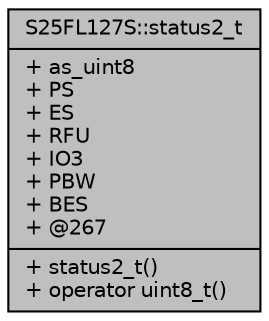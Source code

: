 digraph "S25FL127S::status2_t"
{
  edge [fontname="Helvetica",fontsize="10",labelfontname="Helvetica",labelfontsize="10"];
  node [fontname="Helvetica",fontsize="10",shape=record];
  Node1 [label="{S25FL127S::status2_t\n|+ as_uint8\l+ PS\l+ ES\l+ RFU\l+ IO3\l+ PBW\l+ BES\l+ @267\l|+ status2_t()\l+ operator uint8_t()\l}",height=0.2,width=0.4,color="black", fillcolor="grey75", style="filled", fontcolor="black"];
}
